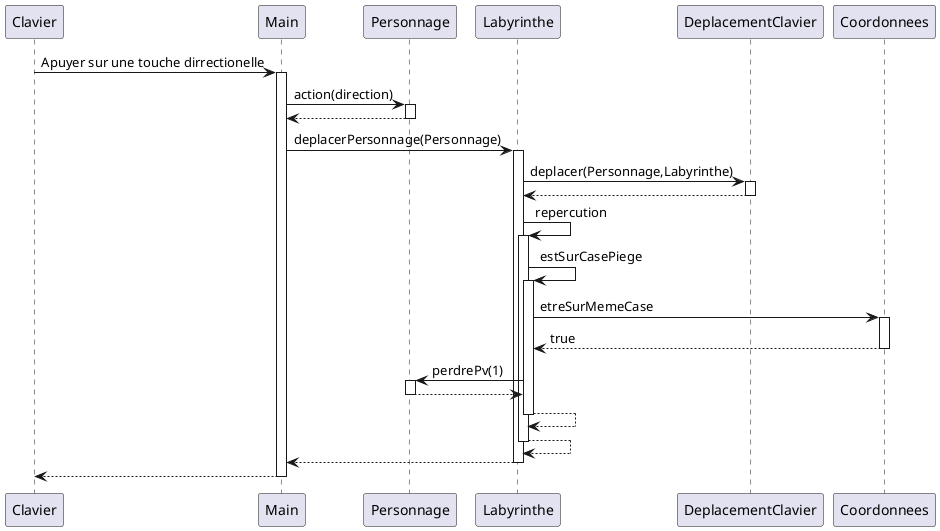 @startuml
participant Clavier
Clavier -> Main : Apuyer sur une touche dirrectionelle
activate Main
Main -> Personnage : action(direction)
activate Personnage
Personnage --> Main
deactivate Personnage
Main -> Labyrinthe : deplacerPersonnage(Personnage)
activate Labyrinthe
Labyrinthe -> DeplacementClavier : deplacer(Personnage,Labyrinthe)
activate DeplacementClavier
DeplacementClavier --> Labyrinthe
deactivate DeplacementClavier
Labyrinthe -> Labyrinthe : repercution
activate Labyrinthe
Labyrinthe -> Labyrinthe : estSurCasePiege
activate Labyrinthe
Labyrinthe -> Coordonnees : etreSurMemeCase
activate Coordonnees
Coordonnees --> Labyrinthe : true
deactivate Coordonnees
Labyrinthe -> Personnage : perdrePv(1)
activate Personnage
Personnage --> Labyrinthe
deactivate Personnage
Labyrinthe --> Labyrinthe
deactivate Labyrinthe


Labyrinthe --> Labyrinthe
deactivate Labyrinthe
Labyrinthe --> Main
deactivate Labyrinthe
return
@enduml